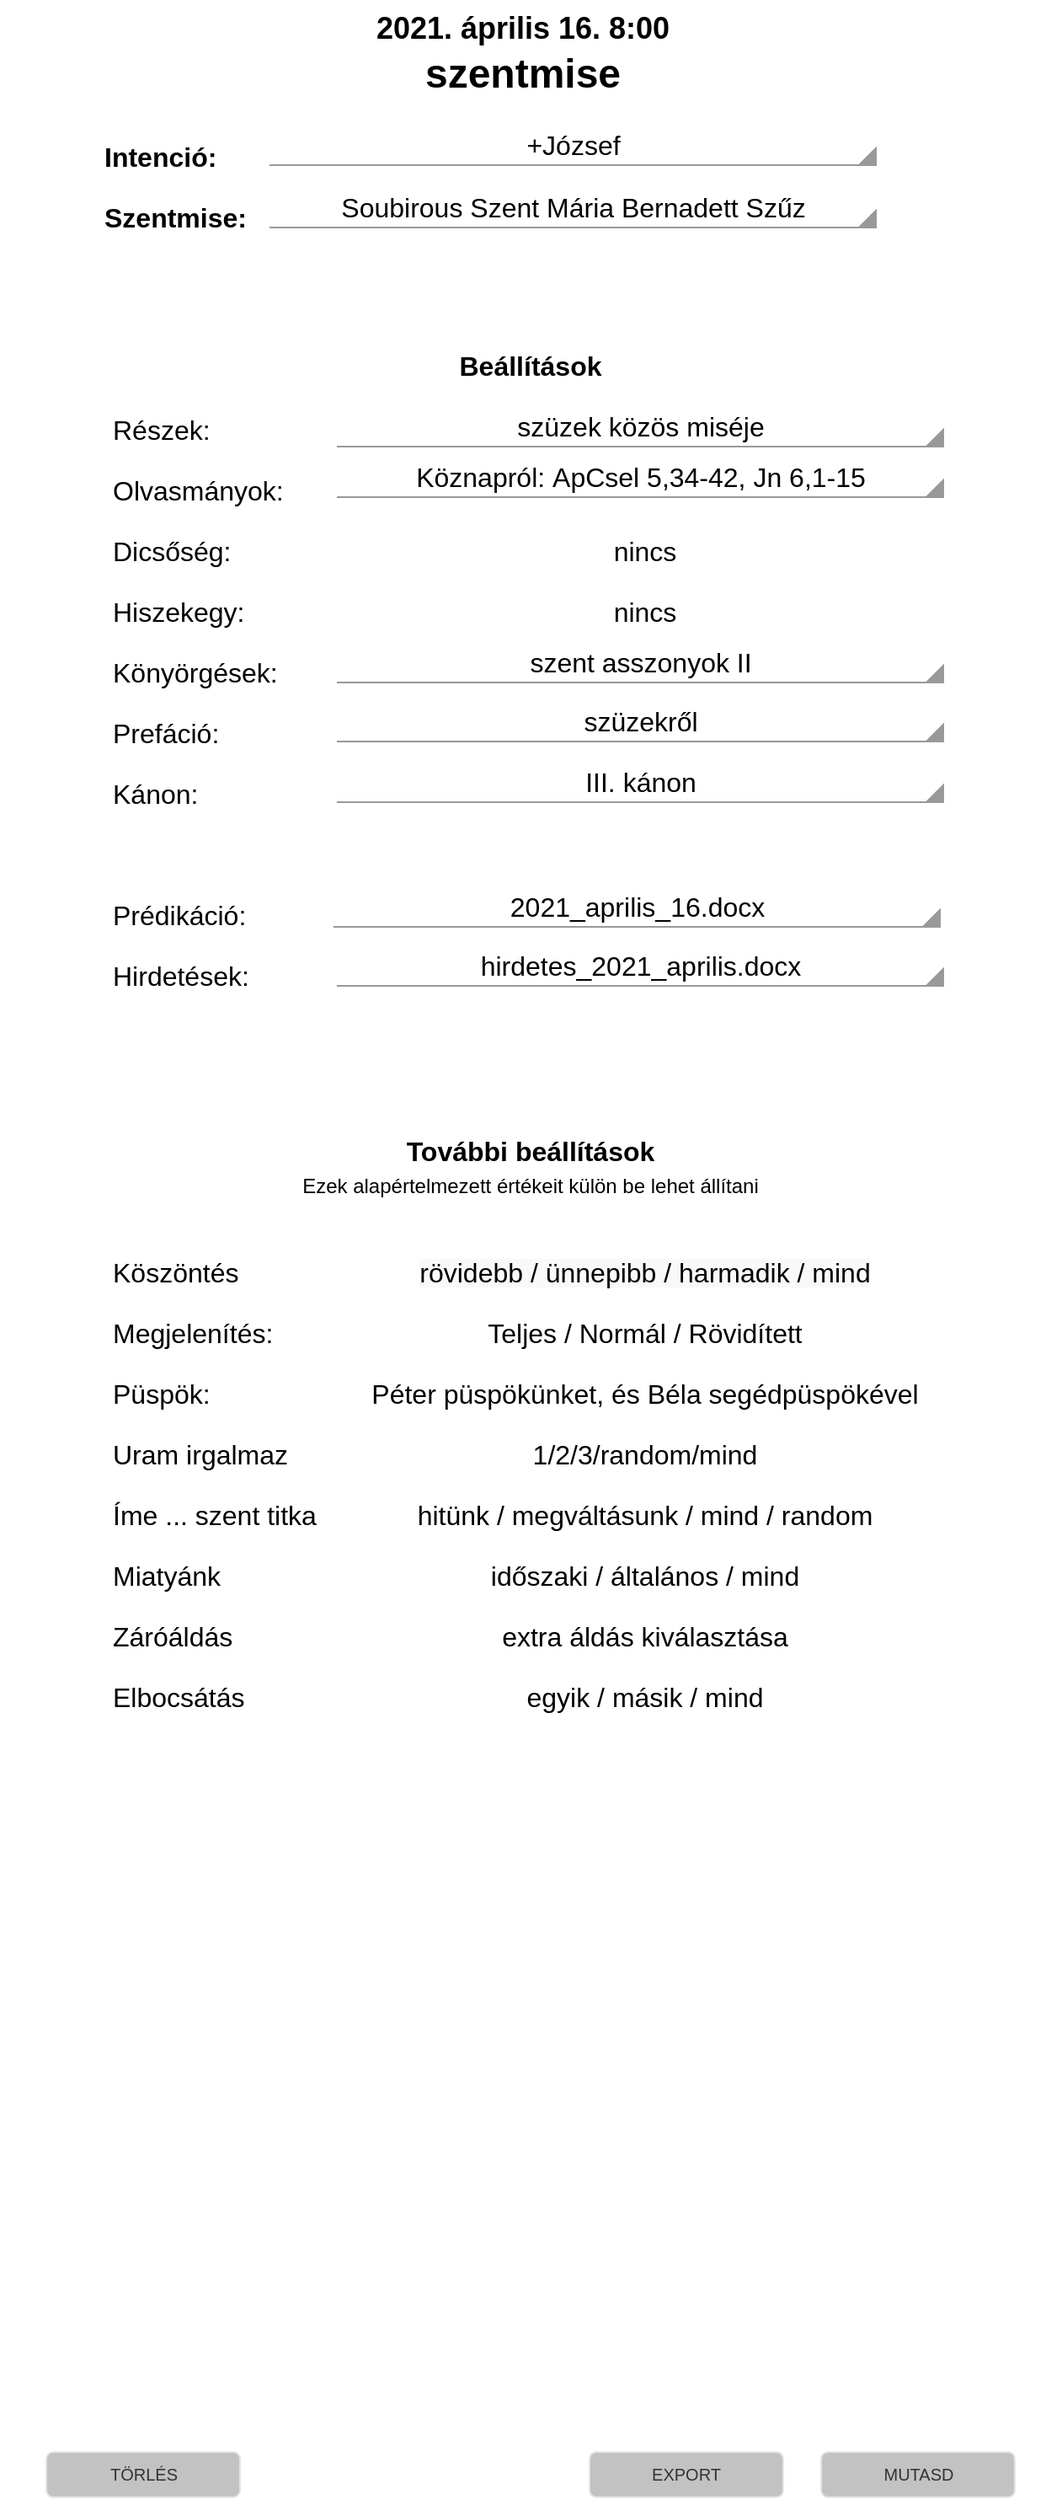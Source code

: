 <mxfile version="14.5.8" type="device"><diagram id="y0DEIEZjD1F0JLvXu46P" name="Page-1"><mxGraphModel dx="788" dy="491" grid="1" gridSize="10" guides="1" tooltips="1" connect="1" arrows="1" fold="1" page="1" pageScale="1" pageWidth="620" pageHeight="819" math="0" shadow="0"><root><mxCell id="0"/><mxCell id="1" parent="0"/><mxCell id="9hnKkP3GO87v47ukkDaK-1" value="&lt;font style=&quot;font-size: 18px&quot;&gt;2021. április 16. 8:00 &lt;/font&gt;&lt;br&gt;szentmise" style="text;strokeColor=none;fillColor=none;html=1;fontSize=24;fontStyle=1;verticalAlign=middle;align=center;" vertex="1" parent="1"><mxGeometry y="44" width="620" height="40" as="geometry"/></mxCell><mxCell id="9hnKkP3GO87v47ukkDaK-2" value="Beállítások&lt;br&gt;&lt;font color=&quot;#ffffff&quot;&gt;-&lt;/font&gt;" style="shape=table;html=1;whiteSpace=wrap;startSize=20;container=1;collapsible=0;childLayout=tableLayout;fixedRows=1;rowLines=0;fontStyle=1;align=center;strokeColor=#FFFFFF;fontSize=16;" vertex="1" parent="1"><mxGeometry x="60" y="252" width="510" height="450" as="geometry"/></mxCell><mxCell id="9hnKkP3GO87v47ukkDaK-30" style="shape=partialRectangle;html=1;whiteSpace=wrap;collapsible=0;dropTarget=0;pointerEvents=0;fillColor=none;top=0;left=0;bottom=0;right=0;points=[[0,0.5],[1,0.5]];portConstraint=eastwest;" vertex="1" parent="9hnKkP3GO87v47ukkDaK-2"><mxGeometry y="20" width="510" height="36" as="geometry"/></mxCell><mxCell id="9hnKkP3GO87v47ukkDaK-31" value="Részek:" style="shape=partialRectangle;html=1;whiteSpace=wrap;connectable=0;fillColor=none;top=0;left=0;bottom=0;right=0;overflow=hidden;fontSize=16;align=left;spacingLeft=5;" vertex="1" parent="9hnKkP3GO87v47ukkDaK-30"><mxGeometry width="130" height="36" as="geometry"/></mxCell><mxCell id="9hnKkP3GO87v47ukkDaK-32" style="shape=partialRectangle;html=1;whiteSpace=wrap;connectable=0;fillColor=none;top=0;left=0;bottom=0;right=0;align=left;spacingLeft=6;overflow=hidden;fontSize=16;" vertex="1" parent="9hnKkP3GO87v47ukkDaK-30"><mxGeometry x="130" width="380" height="36" as="geometry"/></mxCell><mxCell id="9hnKkP3GO87v47ukkDaK-27" style="shape=partialRectangle;html=1;whiteSpace=wrap;collapsible=0;dropTarget=0;pointerEvents=0;fillColor=none;top=0;left=0;bottom=0;right=0;points=[[0,0.5],[1,0.5]];portConstraint=eastwest;" vertex="1" parent="9hnKkP3GO87v47ukkDaK-2"><mxGeometry y="56" width="510" height="36" as="geometry"/></mxCell><mxCell id="9hnKkP3GO87v47ukkDaK-28" value="Olvasmányok:" style="shape=partialRectangle;html=1;whiteSpace=wrap;connectable=0;fillColor=none;top=0;left=0;bottom=0;right=0;overflow=hidden;fontSize=16;align=left;spacingLeft=5;" vertex="1" parent="9hnKkP3GO87v47ukkDaK-27"><mxGeometry width="130" height="36" as="geometry"/></mxCell><mxCell id="9hnKkP3GO87v47ukkDaK-29" style="shape=partialRectangle;html=1;whiteSpace=wrap;connectable=0;fillColor=none;top=0;left=0;bottom=0;right=0;align=left;spacingLeft=6;overflow=hidden;fontSize=16;" vertex="1" parent="9hnKkP3GO87v47ukkDaK-27"><mxGeometry x="130" width="380" height="36" as="geometry"/></mxCell><mxCell id="9hnKkP3GO87v47ukkDaK-24" style="shape=partialRectangle;html=1;whiteSpace=wrap;collapsible=0;dropTarget=0;pointerEvents=0;fillColor=none;top=0;left=0;bottom=0;right=0;points=[[0,0.5],[1,0.5]];portConstraint=eastwest;" vertex="1" parent="9hnKkP3GO87v47ukkDaK-2"><mxGeometry y="92" width="510" height="36" as="geometry"/></mxCell><mxCell id="9hnKkP3GO87v47ukkDaK-25" value="Dicsőség:" style="shape=partialRectangle;html=1;whiteSpace=wrap;connectable=0;fillColor=none;top=0;left=0;bottom=0;right=0;overflow=hidden;fontSize=16;align=left;spacingLeft=5;" vertex="1" parent="9hnKkP3GO87v47ukkDaK-24"><mxGeometry width="130" height="36" as="geometry"/></mxCell><mxCell id="9hnKkP3GO87v47ukkDaK-26" value="nincs" style="shape=partialRectangle;html=1;whiteSpace=wrap;connectable=0;fillColor=none;top=0;left=0;bottom=0;right=0;align=center;spacingLeft=6;overflow=hidden;fontSize=16;" vertex="1" parent="9hnKkP3GO87v47ukkDaK-24"><mxGeometry x="130" width="380" height="36" as="geometry"/></mxCell><mxCell id="9hnKkP3GO87v47ukkDaK-21" style="shape=partialRectangle;html=1;whiteSpace=wrap;collapsible=0;dropTarget=0;pointerEvents=0;fillColor=none;top=0;left=0;bottom=0;right=0;points=[[0,0.5],[1,0.5]];portConstraint=eastwest;" vertex="1" parent="9hnKkP3GO87v47ukkDaK-2"><mxGeometry y="128" width="510" height="36" as="geometry"/></mxCell><mxCell id="9hnKkP3GO87v47ukkDaK-22" value="Hiszekegy:" style="shape=partialRectangle;html=1;whiteSpace=wrap;connectable=0;fillColor=none;top=0;left=0;bottom=0;right=0;overflow=hidden;fontSize=16;align=left;spacingLeft=5;" vertex="1" parent="9hnKkP3GO87v47ukkDaK-21"><mxGeometry width="130" height="36" as="geometry"/></mxCell><mxCell id="9hnKkP3GO87v47ukkDaK-23" value="nincs" style="shape=partialRectangle;html=1;whiteSpace=wrap;connectable=0;fillColor=none;top=0;left=0;bottom=0;right=0;align=center;spacingLeft=6;overflow=hidden;fontSize=16;" vertex="1" parent="9hnKkP3GO87v47ukkDaK-21"><mxGeometry x="130" width="380" height="36" as="geometry"/></mxCell><mxCell id="9hnKkP3GO87v47ukkDaK-18" style="shape=partialRectangle;html=1;whiteSpace=wrap;collapsible=0;dropTarget=0;pointerEvents=0;fillColor=none;top=0;left=0;bottom=0;right=0;points=[[0,0.5],[1,0.5]];portConstraint=eastwest;" vertex="1" parent="9hnKkP3GO87v47ukkDaK-2"><mxGeometry y="164" width="510" height="36" as="geometry"/></mxCell><mxCell id="9hnKkP3GO87v47ukkDaK-19" value="Könyörgések:" style="shape=partialRectangle;html=1;whiteSpace=wrap;connectable=0;fillColor=none;top=0;left=0;bottom=0;right=0;overflow=hidden;fontSize=16;align=left;spacingLeft=5;" vertex="1" parent="9hnKkP3GO87v47ukkDaK-18"><mxGeometry width="130" height="36" as="geometry"/></mxCell><mxCell id="9hnKkP3GO87v47ukkDaK-20" style="shape=partialRectangle;html=1;whiteSpace=wrap;connectable=0;fillColor=none;top=0;left=0;bottom=0;right=0;align=left;spacingLeft=6;overflow=hidden;fontSize=16;" vertex="1" parent="9hnKkP3GO87v47ukkDaK-18"><mxGeometry x="130" width="380" height="36" as="geometry"/></mxCell><mxCell id="9hnKkP3GO87v47ukkDaK-15" style="shape=partialRectangle;html=1;whiteSpace=wrap;collapsible=0;dropTarget=0;pointerEvents=0;fillColor=none;top=0;left=0;bottom=0;right=0;points=[[0,0.5],[1,0.5]];portConstraint=eastwest;" vertex="1" parent="9hnKkP3GO87v47ukkDaK-2"><mxGeometry y="200" width="510" height="36" as="geometry"/></mxCell><mxCell id="9hnKkP3GO87v47ukkDaK-16" value="Prefáció:" style="shape=partialRectangle;html=1;whiteSpace=wrap;connectable=0;fillColor=none;top=0;left=0;bottom=0;right=0;overflow=hidden;fontSize=16;align=left;spacingLeft=5;" vertex="1" parent="9hnKkP3GO87v47ukkDaK-15"><mxGeometry width="130" height="36" as="geometry"/></mxCell><mxCell id="9hnKkP3GO87v47ukkDaK-17" style="shape=partialRectangle;html=1;whiteSpace=wrap;connectable=0;fillColor=none;top=0;left=0;bottom=0;right=0;align=left;spacingLeft=6;overflow=hidden;fontSize=16;" vertex="1" parent="9hnKkP3GO87v47ukkDaK-15"><mxGeometry x="130" width="380" height="36" as="geometry"/></mxCell><mxCell id="9hnKkP3GO87v47ukkDaK-12" style="shape=partialRectangle;html=1;whiteSpace=wrap;collapsible=0;dropTarget=0;pointerEvents=0;fillColor=none;top=0;left=0;bottom=0;right=0;points=[[0,0.5],[1,0.5]];portConstraint=eastwest;" vertex="1" parent="9hnKkP3GO87v47ukkDaK-2"><mxGeometry y="236" width="510" height="36" as="geometry"/></mxCell><mxCell id="9hnKkP3GO87v47ukkDaK-13" value="Kánon:" style="shape=partialRectangle;html=1;whiteSpace=wrap;connectable=0;fillColor=none;top=0;left=0;bottom=0;right=0;overflow=hidden;fontSize=16;align=left;spacingLeft=5;" vertex="1" parent="9hnKkP3GO87v47ukkDaK-12"><mxGeometry width="130" height="36" as="geometry"/></mxCell><mxCell id="9hnKkP3GO87v47ukkDaK-14" style="shape=partialRectangle;html=1;whiteSpace=wrap;connectable=0;fillColor=none;top=0;left=0;bottom=0;right=0;align=left;spacingLeft=6;overflow=hidden;fontSize=16;" vertex="1" parent="9hnKkP3GO87v47ukkDaK-12"><mxGeometry x="130" width="380" height="36" as="geometry"/></mxCell><mxCell id="9hnKkP3GO87v47ukkDaK-41" style="shape=partialRectangle;html=1;whiteSpace=wrap;collapsible=0;dropTarget=0;pointerEvents=0;fillColor=none;top=0;left=0;bottom=0;right=0;points=[[0,0.5],[1,0.5]];portConstraint=eastwest;" vertex="1" parent="9hnKkP3GO87v47ukkDaK-2"><mxGeometry y="272" width="510" height="36" as="geometry"/></mxCell><mxCell id="9hnKkP3GO87v47ukkDaK-42" style="shape=partialRectangle;html=1;whiteSpace=wrap;connectable=0;fillColor=none;top=0;left=0;bottom=0;right=0;overflow=hidden;fontSize=16;align=left;spacingLeft=5;" vertex="1" parent="9hnKkP3GO87v47ukkDaK-41"><mxGeometry width="130" height="36" as="geometry"/></mxCell><mxCell id="9hnKkP3GO87v47ukkDaK-43" style="shape=partialRectangle;html=1;whiteSpace=wrap;connectable=0;fillColor=none;top=0;left=0;bottom=0;right=0;align=left;spacingLeft=6;overflow=hidden;fontSize=16;" vertex="1" parent="9hnKkP3GO87v47ukkDaK-41"><mxGeometry x="130" width="380" height="36" as="geometry"/></mxCell><mxCell id="9hnKkP3GO87v47ukkDaK-38" style="shape=partialRectangle;html=1;whiteSpace=wrap;collapsible=0;dropTarget=0;pointerEvents=0;fillColor=none;top=0;left=0;bottom=0;right=0;points=[[0,0.5],[1,0.5]];portConstraint=eastwest;" vertex="1" parent="9hnKkP3GO87v47ukkDaK-2"><mxGeometry y="308" width="510" height="36" as="geometry"/></mxCell><mxCell id="9hnKkP3GO87v47ukkDaK-39" value="Prédikáció:" style="shape=partialRectangle;html=1;whiteSpace=wrap;connectable=0;fillColor=none;top=0;left=0;bottom=0;right=0;overflow=hidden;fontSize=16;align=left;spacingLeft=5;" vertex="1" parent="9hnKkP3GO87v47ukkDaK-38"><mxGeometry width="130" height="36" as="geometry"/></mxCell><mxCell id="9hnKkP3GO87v47ukkDaK-40" style="shape=partialRectangle;html=1;whiteSpace=wrap;connectable=0;fillColor=none;top=0;left=0;bottom=0;right=0;align=left;spacingLeft=6;overflow=hidden;fontSize=16;" vertex="1" parent="9hnKkP3GO87v47ukkDaK-38"><mxGeometry x="130" width="380" height="36" as="geometry"/></mxCell><mxCell id="9hnKkP3GO87v47ukkDaK-35" style="shape=partialRectangle;html=1;whiteSpace=wrap;collapsible=0;dropTarget=0;pointerEvents=0;fillColor=none;top=0;left=0;bottom=0;right=0;points=[[0,0.5],[1,0.5]];portConstraint=eastwest;" vertex="1" parent="9hnKkP3GO87v47ukkDaK-2"><mxGeometry y="344" width="510" height="36" as="geometry"/></mxCell><mxCell id="9hnKkP3GO87v47ukkDaK-36" value="Hirdetések:" style="shape=partialRectangle;html=1;whiteSpace=wrap;connectable=0;fillColor=none;top=0;left=0;bottom=0;right=0;overflow=hidden;fontSize=16;align=left;spacingLeft=5;" vertex="1" parent="9hnKkP3GO87v47ukkDaK-35"><mxGeometry width="130" height="36" as="geometry"/></mxCell><mxCell id="9hnKkP3GO87v47ukkDaK-37" style="shape=partialRectangle;html=1;whiteSpace=wrap;connectable=0;fillColor=none;top=0;left=0;bottom=0;right=0;align=left;spacingLeft=6;overflow=hidden;fontSize=16;" vertex="1" parent="9hnKkP3GO87v47ukkDaK-35"><mxGeometry x="130" width="380" height="36" as="geometry"/></mxCell><mxCell id="9hnKkP3GO87v47ukkDaK-34" value="&lt;span&gt;III. kánon&lt;br&gt;&lt;/span&gt;" style="strokeWidth=1;html=1;shadow=0;dashed=0;shape=mxgraph.android.spinner2;align=center;fillColor=#999999;strokeColor=#999999;verticalAlign=bottom;fontSize=16;" vertex="1" parent="1"><mxGeometry x="200" y="501" width="360" height="10" as="geometry"/></mxCell><mxCell id="9hnKkP3GO87v47ukkDaK-47" value="Köznapról:&amp;nbsp;&lt;span&gt;ApCsel 5,34-42,&amp;nbsp;&lt;/span&gt;&lt;span&gt;Jn 6,1-15&lt;br&gt;&lt;/span&gt;" style="strokeWidth=1;html=1;shadow=0;dashed=0;shape=mxgraph.android.spinner2;align=center;fillColor=#999999;strokeColor=#999999;verticalAlign=bottom;fontSize=16;" vertex="1" parent="1"><mxGeometry x="200" y="320" width="360" height="10" as="geometry"/></mxCell><mxCell id="9hnKkP3GO87v47ukkDaK-48" value="&lt;span&gt;szüzekről&lt;br&gt;&lt;/span&gt;" style="strokeWidth=1;html=1;shadow=0;dashed=0;shape=mxgraph.android.spinner2;align=center;fillColor=#999999;strokeColor=#999999;verticalAlign=bottom;fontSize=16;" vertex="1" parent="1"><mxGeometry x="200" y="465" width="360" height="10" as="geometry"/></mxCell><mxCell id="9hnKkP3GO87v47ukkDaK-49" value="&lt;span&gt;szent asszonyok II&lt;br&gt;&lt;/span&gt;" style="strokeWidth=1;html=1;shadow=0;dashed=0;shape=mxgraph.android.spinner2;align=center;fillColor=#999999;strokeColor=#999999;verticalAlign=bottom;fontSize=16;" vertex="1" parent="1"><mxGeometry x="200" y="430" width="360" height="10" as="geometry"/></mxCell><mxCell id="9hnKkP3GO87v47ukkDaK-50" value="szüzek közös miséje" style="strokeWidth=1;html=1;shadow=0;dashed=0;shape=mxgraph.android.spinner2;align=center;fillColor=#999999;strokeColor=#999999;verticalAlign=bottom;fontSize=16;" vertex="1" parent="1"><mxGeometry x="200" y="290" width="360" height="10" as="geometry"/></mxCell><mxCell id="9hnKkP3GO87v47ukkDaK-51" value="" style="shape=table;html=1;whiteSpace=wrap;startSize=20;container=1;collapsible=0;childLayout=tableLayout;fixedRows=1;rowLines=0;fontStyle=1;align=center;strokeColor=#FFFFFF;fontSize=16;" vertex="1" parent="1"><mxGeometry x="55" y="90" width="510" height="130" as="geometry"/></mxCell><mxCell id="9hnKkP3GO87v47ukkDaK-52" value="" style="shape=partialRectangle;html=1;whiteSpace=wrap;collapsible=0;dropTarget=0;pointerEvents=0;fillColor=none;top=0;left=0;bottom=0;right=0;points=[[0,0.5],[1,0.5]];portConstraint=eastwest;" vertex="1" parent="9hnKkP3GO87v47ukkDaK-51"><mxGeometry y="20" width="510" height="36" as="geometry"/></mxCell><mxCell id="9hnKkP3GO87v47ukkDaK-53" value="&lt;b&gt;Intenció:&lt;/b&gt;" style="shape=partialRectangle;html=1;whiteSpace=wrap;connectable=0;fillColor=none;top=0;left=0;bottom=0;right=0;overflow=hidden;fontSize=16;align=left;spacingLeft=5;" vertex="1" parent="9hnKkP3GO87v47ukkDaK-52"><mxGeometry width="130" height="36" as="geometry"/></mxCell><mxCell id="9hnKkP3GO87v47ukkDaK-54" value="" style="shape=partialRectangle;html=1;whiteSpace=wrap;connectable=0;fillColor=none;top=0;left=0;bottom=0;right=0;align=left;spacingLeft=6;overflow=hidden;fontSize=16;" vertex="1" parent="9hnKkP3GO87v47ukkDaK-52"><mxGeometry x="130" width="380" height="36" as="geometry"/></mxCell><mxCell id="9hnKkP3GO87v47ukkDaK-55" value="" style="shape=partialRectangle;html=1;whiteSpace=wrap;collapsible=0;dropTarget=0;pointerEvents=0;fillColor=none;top=0;left=0;bottom=0;right=0;points=[[0,0.5],[1,0.5]];portConstraint=eastwest;" vertex="1" parent="9hnKkP3GO87v47ukkDaK-51"><mxGeometry y="56" width="510" height="36" as="geometry"/></mxCell><mxCell id="9hnKkP3GO87v47ukkDaK-56" value="Szentmise:" style="shape=partialRectangle;html=1;whiteSpace=wrap;connectable=0;fillColor=none;top=0;left=0;bottom=0;right=0;overflow=hidden;fontSize=16;align=left;spacingLeft=5;fontStyle=1" vertex="1" parent="9hnKkP3GO87v47ukkDaK-55"><mxGeometry width="130" height="36" as="geometry"/></mxCell><mxCell id="9hnKkP3GO87v47ukkDaK-57" value="" style="shape=partialRectangle;html=1;whiteSpace=wrap;connectable=0;fillColor=none;top=0;left=0;bottom=0;right=0;align=left;spacingLeft=6;overflow=hidden;fontSize=16;" vertex="1" parent="9hnKkP3GO87v47ukkDaK-55"><mxGeometry x="130" width="380" height="36" as="geometry"/></mxCell><mxCell id="9hnKkP3GO87v47ukkDaK-88" value="+József" style="strokeWidth=1;html=1;shadow=0;dashed=0;shape=mxgraph.android.spinner2;align=center;fillColor=#999999;strokeColor=#999999;verticalAlign=bottom;fontSize=16;" vertex="1" parent="1"><mxGeometry x="160" y="123" width="360" height="10" as="geometry"/></mxCell><mxCell id="9hnKkP3GO87v47ukkDaK-89" value="Soubirous Szent Mária Bernadett Szűz" style="strokeWidth=1;html=1;shadow=0;dashed=0;shape=mxgraph.android.spinner2;align=center;fillColor=#999999;strokeColor=#999999;verticalAlign=bottom;fontSize=16;" vertex="1" parent="1"><mxGeometry x="160" y="160" width="360" height="10" as="geometry"/></mxCell><mxCell id="9hnKkP3GO87v47ukkDaK-92" value="TÖRLÉS" style="rounded=1;html=1;shadow=0;dashed=0;whiteSpace=wrap;fontSize=10;align=center;strokeColor=#E6E6E6;fontColor=#333333;fillColor=#C2C2C2;" vertex="1" parent="1"><mxGeometry x="27.5" y="1490" width="115" height="26.88" as="geometry"/></mxCell><mxCell id="9hnKkP3GO87v47ukkDaK-93" value="EXPORT" style="rounded=1;html=1;shadow=0;dashed=0;whiteSpace=wrap;fontSize=10;align=center;strokeColor=#E6E6E6;fontColor=#333333;fillColor=#C2C2C2;" vertex="1" parent="1"><mxGeometry x="350" y="1490" width="115" height="26.88" as="geometry"/></mxCell><mxCell id="9hnKkP3GO87v47ukkDaK-94" value="MUTASD" style="rounded=1;html=1;shadow=0;dashed=0;whiteSpace=wrap;fontSize=10;align=center;strokeColor=#E6E6E6;fontColor=#333333;fillColor=#C2C2C2;" vertex="1" parent="1"><mxGeometry x="487.5" y="1490" width="115" height="26.88" as="geometry"/></mxCell><mxCell id="9hnKkP3GO87v47ukkDaK-96" value="&lt;span&gt;2021_aprilis_16.docx&lt;br&gt;&lt;/span&gt;" style="strokeWidth=1;html=1;shadow=0;dashed=0;shape=mxgraph.android.spinner2;align=center;fillColor=#999999;strokeColor=#999999;verticalAlign=bottom;fontSize=16;" vertex="1" parent="1"><mxGeometry x="198" y="575" width="360" height="10" as="geometry"/></mxCell><mxCell id="9hnKkP3GO87v47ukkDaK-97" value="&lt;span&gt;hirdetes_2021_aprilis.docx&lt;br&gt;&lt;/span&gt;" style="strokeWidth=1;html=1;shadow=0;dashed=0;shape=mxgraph.android.spinner2;align=center;fillColor=#999999;strokeColor=#999999;verticalAlign=bottom;fontSize=16;" vertex="1" parent="1"><mxGeometry x="200" y="610" width="360" height="10" as="geometry"/></mxCell><mxCell id="9hnKkP3GO87v47ukkDaK-98" value="További beállítások&lt;br&gt;&lt;span style=&quot;font-weight: normal&quot;&gt;&lt;font style=&quot;font-size: 12px&quot;&gt;Ezek alapértelmezett értékeit külön be lehet állítani&lt;/font&gt;&lt;/span&gt;&lt;br&gt;&lt;font color=&quot;#ffffff&quot;&gt;-&lt;/font&gt;" style="shape=table;html=1;whiteSpace=wrap;startSize=70;container=1;collapsible=0;childLayout=tableLayout;fixedRows=1;rowLines=0;fontStyle=1;align=center;strokeColor=#FFFFFF;fontSize=16;" vertex="1" parent="1"><mxGeometry x="60" y="702" width="510" height="522" as="geometry"/></mxCell><mxCell id="9hnKkP3GO87v47ukkDaK-129" style="shape=partialRectangle;html=1;whiteSpace=wrap;collapsible=0;dropTarget=0;pointerEvents=0;fillColor=none;top=0;left=0;bottom=0;right=0;points=[[0,0.5],[1,0.5]];portConstraint=eastwest;" vertex="1" parent="9hnKkP3GO87v47ukkDaK-98"><mxGeometry y="70" width="510" height="36" as="geometry"/></mxCell><mxCell id="9hnKkP3GO87v47ukkDaK-130" value="Köszöntés" style="shape=partialRectangle;html=1;whiteSpace=wrap;connectable=0;fillColor=none;top=0;left=0;bottom=0;right=0;overflow=hidden;fontSize=16;align=left;spacingLeft=5;" vertex="1" parent="9hnKkP3GO87v47ukkDaK-129"><mxGeometry width="130" height="36" as="geometry"/></mxCell><mxCell id="9hnKkP3GO87v47ukkDaK-131" value="&lt;meta charset=&quot;utf-8&quot;&gt;&lt;span style=&quot;color: rgb(0, 0, 0); font-family: helvetica; font-size: 16px; font-style: normal; font-weight: 400; letter-spacing: normal; text-align: center; text-indent: 0px; text-transform: none; word-spacing: 0px; background-color: rgb(248, 249, 250); display: inline; float: none;&quot;&gt;rövidebb / ünnepibb / harmadik / mind&lt;/span&gt;" style="shape=partialRectangle;html=1;whiteSpace=wrap;connectable=0;fillColor=none;top=0;left=0;bottom=0;right=0;align=center;spacingLeft=6;overflow=hidden;fontSize=16;" vertex="1" parent="9hnKkP3GO87v47ukkDaK-129"><mxGeometry x="130" width="380" height="36" as="geometry"/></mxCell><mxCell id="9hnKkP3GO87v47ukkDaK-99" style="shape=partialRectangle;html=1;whiteSpace=wrap;collapsible=0;dropTarget=0;pointerEvents=0;fillColor=none;top=0;left=0;bottom=0;right=0;points=[[0,0.5],[1,0.5]];portConstraint=eastwest;" vertex="1" parent="9hnKkP3GO87v47ukkDaK-98"><mxGeometry y="106" width="510" height="36" as="geometry"/></mxCell><mxCell id="9hnKkP3GO87v47ukkDaK-100" value="Megjelenítés:" style="shape=partialRectangle;html=1;whiteSpace=wrap;connectable=0;fillColor=none;top=0;left=0;bottom=0;right=0;overflow=hidden;fontSize=16;align=left;spacingLeft=5;" vertex="1" parent="9hnKkP3GO87v47ukkDaK-99"><mxGeometry width="130" height="36" as="geometry"/></mxCell><mxCell id="9hnKkP3GO87v47ukkDaK-101" value="Teljes / Normál / Rövidített" style="shape=partialRectangle;html=1;whiteSpace=wrap;connectable=0;fillColor=none;top=0;left=0;bottom=0;right=0;align=center;spacingLeft=6;overflow=hidden;fontSize=16;" vertex="1" parent="9hnKkP3GO87v47ukkDaK-99"><mxGeometry x="130" width="380" height="36" as="geometry"/></mxCell><mxCell id="9hnKkP3GO87v47ukkDaK-102" style="shape=partialRectangle;html=1;whiteSpace=wrap;collapsible=0;dropTarget=0;pointerEvents=0;fillColor=none;top=0;left=0;bottom=0;right=0;points=[[0,0.5],[1,0.5]];portConstraint=eastwest;" vertex="1" parent="9hnKkP3GO87v47ukkDaK-98"><mxGeometry y="142" width="510" height="36" as="geometry"/></mxCell><mxCell id="9hnKkP3GO87v47ukkDaK-103" value="Püspök:" style="shape=partialRectangle;html=1;whiteSpace=wrap;connectable=0;fillColor=none;top=0;left=0;bottom=0;right=0;overflow=hidden;fontSize=16;align=left;spacingLeft=5;" vertex="1" parent="9hnKkP3GO87v47ukkDaK-102"><mxGeometry width="130" height="36" as="geometry"/></mxCell><mxCell id="9hnKkP3GO87v47ukkDaK-104" value="Péter püspökünket, és Béla segédpüspökével" style="shape=partialRectangle;html=1;whiteSpace=wrap;connectable=0;fillColor=none;top=0;left=0;bottom=0;right=0;align=center;spacingLeft=6;overflow=hidden;fontSize=16;" vertex="1" parent="9hnKkP3GO87v47ukkDaK-102"><mxGeometry x="130" width="380" height="36" as="geometry"/></mxCell><mxCell id="9hnKkP3GO87v47ukkDaK-105" style="shape=partialRectangle;html=1;whiteSpace=wrap;collapsible=0;dropTarget=0;pointerEvents=0;fillColor=none;top=0;left=0;bottom=0;right=0;points=[[0,0.5],[1,0.5]];portConstraint=eastwest;" vertex="1" parent="9hnKkP3GO87v47ukkDaK-98"><mxGeometry y="178" width="510" height="36" as="geometry"/></mxCell><mxCell id="9hnKkP3GO87v47ukkDaK-106" value="Uram irgalmaz" style="shape=partialRectangle;html=1;whiteSpace=wrap;connectable=0;fillColor=none;top=0;left=0;bottom=0;right=0;overflow=hidden;fontSize=16;align=left;spacingLeft=5;" vertex="1" parent="9hnKkP3GO87v47ukkDaK-105"><mxGeometry width="130" height="36" as="geometry"/></mxCell><mxCell id="9hnKkP3GO87v47ukkDaK-107" value="1/2/3/random/mind" style="shape=partialRectangle;html=1;whiteSpace=wrap;connectable=0;fillColor=none;top=0;left=0;bottom=0;right=0;align=center;spacingLeft=6;overflow=hidden;fontSize=16;" vertex="1" parent="9hnKkP3GO87v47ukkDaK-105"><mxGeometry x="130" width="380" height="36" as="geometry"/></mxCell><mxCell id="9hnKkP3GO87v47ukkDaK-108" style="shape=partialRectangle;html=1;whiteSpace=wrap;collapsible=0;dropTarget=0;pointerEvents=0;fillColor=none;top=0;left=0;bottom=0;right=0;points=[[0,0.5],[1,0.5]];portConstraint=eastwest;" vertex="1" parent="9hnKkP3GO87v47ukkDaK-98"><mxGeometry y="214" width="510" height="36" as="geometry"/></mxCell><mxCell id="9hnKkP3GO87v47ukkDaK-109" value="Íme ... szent titka" style="shape=partialRectangle;html=1;whiteSpace=wrap;connectable=0;fillColor=none;top=0;left=0;bottom=0;right=0;overflow=hidden;fontSize=16;align=left;spacingLeft=5;" vertex="1" parent="9hnKkP3GO87v47ukkDaK-108"><mxGeometry width="130" height="36" as="geometry"/></mxCell><mxCell id="9hnKkP3GO87v47ukkDaK-110" value="hitünk / megváltásunk / mind / random" style="shape=partialRectangle;html=1;whiteSpace=wrap;connectable=0;fillColor=none;top=0;left=0;bottom=0;right=0;align=center;spacingLeft=6;overflow=hidden;fontSize=16;" vertex="1" parent="9hnKkP3GO87v47ukkDaK-108"><mxGeometry x="130" width="380" height="36" as="geometry"/></mxCell><mxCell id="9hnKkP3GO87v47ukkDaK-132" style="shape=partialRectangle;html=1;whiteSpace=wrap;collapsible=0;dropTarget=0;pointerEvents=0;fillColor=none;top=0;left=0;bottom=0;right=0;points=[[0,0.5],[1,0.5]];portConstraint=eastwest;" vertex="1" parent="9hnKkP3GO87v47ukkDaK-98"><mxGeometry y="250" width="510" height="36" as="geometry"/></mxCell><mxCell id="9hnKkP3GO87v47ukkDaK-133" value="Miatyánk" style="shape=partialRectangle;html=1;whiteSpace=wrap;connectable=0;fillColor=none;top=0;left=0;bottom=0;right=0;overflow=hidden;fontSize=16;align=left;spacingLeft=5;" vertex="1" parent="9hnKkP3GO87v47ukkDaK-132"><mxGeometry width="130" height="36" as="geometry"/></mxCell><mxCell id="9hnKkP3GO87v47ukkDaK-134" value="&lt;span&gt;időszaki / általános / mind&lt;/span&gt;" style="shape=partialRectangle;html=1;whiteSpace=wrap;connectable=0;fillColor=none;top=0;left=0;bottom=0;right=0;align=center;spacingLeft=6;overflow=hidden;fontSize=16;" vertex="1" parent="9hnKkP3GO87v47ukkDaK-132"><mxGeometry x="130" width="380" height="36" as="geometry"/></mxCell><mxCell id="9hnKkP3GO87v47ukkDaK-111" style="shape=partialRectangle;html=1;whiteSpace=wrap;collapsible=0;dropTarget=0;pointerEvents=0;fillColor=none;top=0;left=0;bottom=0;right=0;points=[[0,0.5],[1,0.5]];portConstraint=eastwest;" vertex="1" parent="9hnKkP3GO87v47ukkDaK-98"><mxGeometry y="286" width="510" height="36" as="geometry"/></mxCell><mxCell id="9hnKkP3GO87v47ukkDaK-112" value="Záróáldás" style="shape=partialRectangle;html=1;whiteSpace=wrap;connectable=0;fillColor=none;top=0;left=0;bottom=0;right=0;overflow=hidden;fontSize=16;align=left;spacingLeft=5;" vertex="1" parent="9hnKkP3GO87v47ukkDaK-111"><mxGeometry width="130" height="36" as="geometry"/></mxCell><mxCell id="9hnKkP3GO87v47ukkDaK-113" value="extra áldás kiválasztása" style="shape=partialRectangle;html=1;whiteSpace=wrap;connectable=0;fillColor=none;top=0;left=0;bottom=0;right=0;align=center;spacingLeft=6;overflow=hidden;fontSize=16;" vertex="1" parent="9hnKkP3GO87v47ukkDaK-111"><mxGeometry x="130" width="380" height="36" as="geometry"/></mxCell><mxCell id="9hnKkP3GO87v47ukkDaK-114" style="shape=partialRectangle;html=1;whiteSpace=wrap;collapsible=0;dropTarget=0;pointerEvents=0;fillColor=none;top=0;left=0;bottom=0;right=0;points=[[0,0.5],[1,0.5]];portConstraint=eastwest;" vertex="1" parent="9hnKkP3GO87v47ukkDaK-98"><mxGeometry y="322" width="510" height="36" as="geometry"/></mxCell><mxCell id="9hnKkP3GO87v47ukkDaK-115" value="Elbocsátás" style="shape=partialRectangle;html=1;whiteSpace=wrap;connectable=0;fillColor=none;top=0;left=0;bottom=0;right=0;overflow=hidden;fontSize=16;align=left;spacingLeft=5;" vertex="1" parent="9hnKkP3GO87v47ukkDaK-114"><mxGeometry width="130" height="36" as="geometry"/></mxCell><mxCell id="9hnKkP3GO87v47ukkDaK-116" value="egyik / másik / mind" style="shape=partialRectangle;html=1;whiteSpace=wrap;connectable=0;fillColor=none;top=0;left=0;bottom=0;right=0;align=center;spacingLeft=6;overflow=hidden;fontSize=16;" vertex="1" parent="9hnKkP3GO87v47ukkDaK-114"><mxGeometry x="130" width="380" height="36" as="geometry"/></mxCell><mxCell id="9hnKkP3GO87v47ukkDaK-117" style="shape=partialRectangle;html=1;whiteSpace=wrap;collapsible=0;dropTarget=0;pointerEvents=0;fillColor=none;top=0;left=0;bottom=0;right=0;points=[[0,0.5],[1,0.5]];portConstraint=eastwest;" vertex="1" parent="9hnKkP3GO87v47ukkDaK-98"><mxGeometry y="358" width="510" height="36" as="geometry"/></mxCell><mxCell id="9hnKkP3GO87v47ukkDaK-118" value="" style="shape=partialRectangle;html=1;whiteSpace=wrap;connectable=0;fillColor=none;top=0;left=0;bottom=0;right=0;overflow=hidden;fontSize=16;align=left;spacingLeft=5;" vertex="1" parent="9hnKkP3GO87v47ukkDaK-117"><mxGeometry width="130" height="36" as="geometry"/></mxCell><mxCell id="9hnKkP3GO87v47ukkDaK-119" value="" style="shape=partialRectangle;html=1;whiteSpace=wrap;connectable=0;fillColor=none;top=0;left=0;bottom=0;right=0;align=center;spacingLeft=6;overflow=hidden;fontSize=16;" vertex="1" parent="9hnKkP3GO87v47ukkDaK-117"><mxGeometry x="130" width="380" height="36" as="geometry"/></mxCell><mxCell id="9hnKkP3GO87v47ukkDaK-120" style="shape=partialRectangle;html=1;whiteSpace=wrap;collapsible=0;dropTarget=0;pointerEvents=0;fillColor=none;top=0;left=0;bottom=0;right=0;points=[[0,0.5],[1,0.5]];portConstraint=eastwest;" vertex="1" parent="9hnKkP3GO87v47ukkDaK-98"><mxGeometry y="394" width="510" height="36" as="geometry"/></mxCell><mxCell id="9hnKkP3GO87v47ukkDaK-121" style="shape=partialRectangle;html=1;whiteSpace=wrap;connectable=0;fillColor=none;top=0;left=0;bottom=0;right=0;overflow=hidden;fontSize=16;align=left;spacingLeft=5;" vertex="1" parent="9hnKkP3GO87v47ukkDaK-120"><mxGeometry width="130" height="36" as="geometry"/></mxCell><mxCell id="9hnKkP3GO87v47ukkDaK-122" style="shape=partialRectangle;html=1;whiteSpace=wrap;connectable=0;fillColor=none;top=0;left=0;bottom=0;right=0;align=left;spacingLeft=6;overflow=hidden;fontSize=16;" vertex="1" parent="9hnKkP3GO87v47ukkDaK-120"><mxGeometry x="130" width="380" height="36" as="geometry"/></mxCell><mxCell id="9hnKkP3GO87v47ukkDaK-123" style="shape=partialRectangle;html=1;whiteSpace=wrap;collapsible=0;dropTarget=0;pointerEvents=0;fillColor=none;top=0;left=0;bottom=0;right=0;points=[[0,0.5],[1,0.5]];portConstraint=eastwest;" vertex="1" parent="9hnKkP3GO87v47ukkDaK-98"><mxGeometry y="430" width="510" height="36" as="geometry"/></mxCell><mxCell id="9hnKkP3GO87v47ukkDaK-124" value="" style="shape=partialRectangle;html=1;whiteSpace=wrap;connectable=0;fillColor=none;top=0;left=0;bottom=0;right=0;overflow=hidden;fontSize=16;align=left;spacingLeft=5;" vertex="1" parent="9hnKkP3GO87v47ukkDaK-123"><mxGeometry width="130" height="36" as="geometry"/></mxCell><mxCell id="9hnKkP3GO87v47ukkDaK-125" style="shape=partialRectangle;html=1;whiteSpace=wrap;connectable=0;fillColor=none;top=0;left=0;bottom=0;right=0;align=left;spacingLeft=6;overflow=hidden;fontSize=16;" vertex="1" parent="9hnKkP3GO87v47ukkDaK-123"><mxGeometry x="130" width="380" height="36" as="geometry"/></mxCell><mxCell id="9hnKkP3GO87v47ukkDaK-126" style="shape=partialRectangle;html=1;whiteSpace=wrap;collapsible=0;dropTarget=0;pointerEvents=0;fillColor=none;top=0;left=0;bottom=0;right=0;points=[[0,0.5],[1,0.5]];portConstraint=eastwest;" vertex="1" parent="9hnKkP3GO87v47ukkDaK-98"><mxGeometry y="466" width="510" height="36" as="geometry"/></mxCell><mxCell id="9hnKkP3GO87v47ukkDaK-127" value="" style="shape=partialRectangle;html=1;whiteSpace=wrap;connectable=0;fillColor=none;top=0;left=0;bottom=0;right=0;overflow=hidden;fontSize=16;align=left;spacingLeft=5;" vertex="1" parent="9hnKkP3GO87v47ukkDaK-126"><mxGeometry width="130" height="36" as="geometry"/></mxCell><mxCell id="9hnKkP3GO87v47ukkDaK-128" style="shape=partialRectangle;html=1;whiteSpace=wrap;connectable=0;fillColor=none;top=0;left=0;bottom=0;right=0;align=left;spacingLeft=6;overflow=hidden;fontSize=16;" vertex="1" parent="9hnKkP3GO87v47ukkDaK-126"><mxGeometry x="130" width="380" height="36" as="geometry"/></mxCell></root></mxGraphModel></diagram></mxfile>